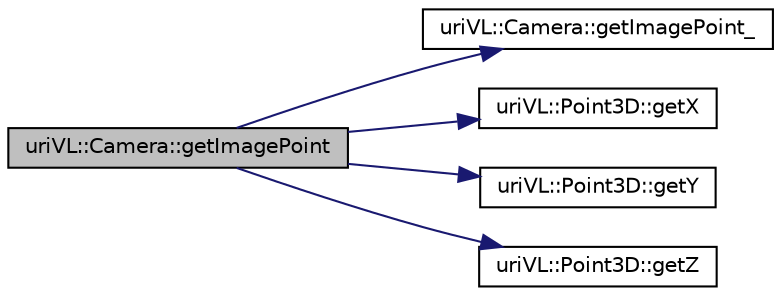 digraph "uriVL::Camera::getImagePoint"
{
  edge [fontname="Helvetica",fontsize="10",labelfontname="Helvetica",labelfontsize="10"];
  node [fontname="Helvetica",fontsize="10",shape=record];
  rankdir="LR";
  Node1 [label="uriVL::Camera::getImagePoint",height=0.2,width=0.4,color="black", fillcolor="grey75", style="filled", fontcolor="black"];
  Node1 -> Node2 [color="midnightblue",fontsize="10",style="solid",fontname="Helvetica"];
  Node2 [label="uriVL::Camera::getImagePoint_",height=0.2,width=0.4,color="black", fillcolor="white", style="filled",URL="$classuriVL_1_1Camera.html#affedccb27408504b37468f819e3fd46d",tooltip="Computes the image projection of the 3D point whose coordinates were received as parameters. "];
  Node1 -> Node3 [color="midnightblue",fontsize="10",style="solid",fontname="Helvetica"];
  Node3 [label="uriVL::Point3D::getX",height=0.2,width=0.4,color="black", fillcolor="white", style="filled",URL="$classuriVL_1_1Point3D.html#a86d8c18c5e86916e502847c38ff18f4c",tooltip="Returns the point&#39;s X coordinate. "];
  Node1 -> Node4 [color="midnightblue",fontsize="10",style="solid",fontname="Helvetica"];
  Node4 [label="uriVL::Point3D::getY",height=0.2,width=0.4,color="black", fillcolor="white", style="filled",URL="$classuriVL_1_1Point3D.html#a16b67d11dd34673fd73162154e2f2324",tooltip="Returns the point&#39;s Y coordinate. "];
  Node1 -> Node5 [color="midnightblue",fontsize="10",style="solid",fontname="Helvetica"];
  Node5 [label="uriVL::Point3D::getZ",height=0.2,width=0.4,color="black", fillcolor="white", style="filled",URL="$classuriVL_1_1Point3D.html#a2f56ddc6725a976dfbe95a629f25dafe",tooltip="Returns the point&#39;s Z coordinate. "];
}
